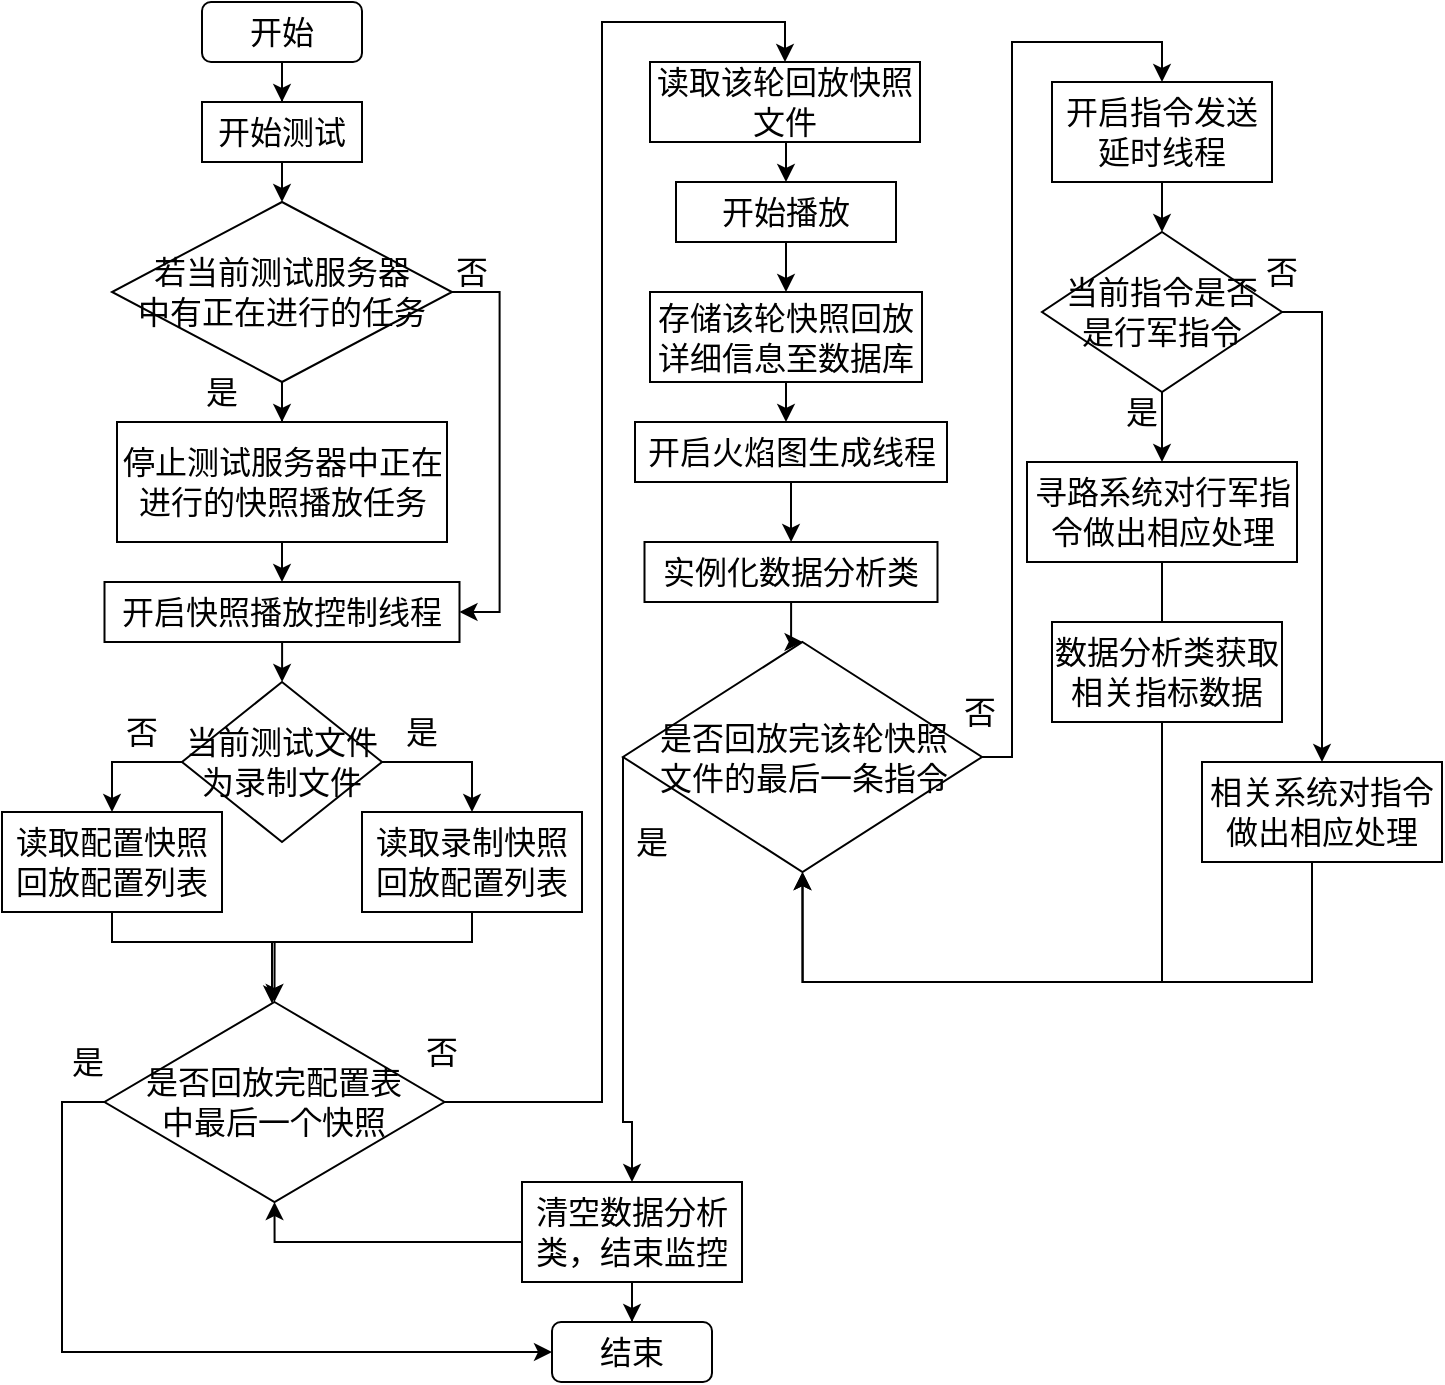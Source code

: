 <mxfile version="21.1.7" type="github">
  <diagram name="第 1 页" id="VOTizrcGuPGLZHzvORkb">
    <mxGraphModel dx="765" dy="388" grid="1" gridSize="10" guides="1" tooltips="1" connect="1" arrows="1" fold="1" page="1" pageScale="1" pageWidth="827" pageHeight="1169" math="0" shadow="0">
      <root>
        <mxCell id="0" />
        <mxCell id="1" parent="0" />
        <mxCell id="c8H1QGdXv_rYbwhzCvip-1" style="edgeStyle=orthogonalEdgeStyle;rounded=0;orthogonalLoop=1;jettySize=auto;html=1;entryX=0.5;entryY=0;entryDx=0;entryDy=0;fontSize=16;" parent="1" source="c8H1QGdXv_rYbwhzCvip-2" target="c8H1QGdXv_rYbwhzCvip-4" edge="1">
          <mxGeometry relative="1" as="geometry" />
        </mxCell>
        <mxCell id="c8H1QGdXv_rYbwhzCvip-2" value="开始" style="rounded=1;whiteSpace=wrap;html=1;fontSize=16;glass=0;strokeWidth=1;shadow=0;" parent="1" vertex="1">
          <mxGeometry x="190" y="40" width="80" height="30" as="geometry" />
        </mxCell>
        <mxCell id="c8H1QGdXv_rYbwhzCvip-3" style="edgeStyle=orthogonalEdgeStyle;rounded=0;orthogonalLoop=1;jettySize=auto;html=1;exitX=0.5;exitY=1;exitDx=0;exitDy=0;entryX=0.5;entryY=0;entryDx=0;entryDy=0;fontSize=16;" parent="1" source="c8H1QGdXv_rYbwhzCvip-4" target="c8H1QGdXv_rYbwhzCvip-46" edge="1">
          <mxGeometry relative="1" as="geometry" />
        </mxCell>
        <mxCell id="c8H1QGdXv_rYbwhzCvip-4" value="开始测试" style="rounded=0;whiteSpace=wrap;html=1;fontSize=16;" parent="1" vertex="1">
          <mxGeometry x="190" y="90" width="80" height="30" as="geometry" />
        </mxCell>
        <mxCell id="c8H1QGdXv_rYbwhzCvip-5" style="edgeStyle=orthogonalEdgeStyle;rounded=0;orthogonalLoop=1;jettySize=auto;html=1;exitX=0.5;exitY=1;exitDx=0;exitDy=0;fontSize=16;" parent="1" source="c8H1QGdXv_rYbwhzCvip-6" target="c8H1QGdXv_rYbwhzCvip-8" edge="1">
          <mxGeometry relative="1" as="geometry">
            <Array as="points">
              <mxPoint x="230" y="320" />
              <mxPoint x="230" y="320" />
            </Array>
          </mxGeometry>
        </mxCell>
        <mxCell id="c8H1QGdXv_rYbwhzCvip-6" value="停止测试服务器中正在进行的快照播放任务" style="rounded=0;whiteSpace=wrap;html=1;fontSize=16;" parent="1" vertex="1">
          <mxGeometry x="147.5" y="250" width="165" height="60" as="geometry" />
        </mxCell>
        <mxCell id="c8H1QGdXv_rYbwhzCvip-7" style="edgeStyle=orthogonalEdgeStyle;rounded=0;orthogonalLoop=1;jettySize=auto;html=1;entryX=0.5;entryY=0;entryDx=0;entryDy=0;fontSize=16;" parent="1" source="c8H1QGdXv_rYbwhzCvip-8" target="c8H1QGdXv_rYbwhzCvip-49" edge="1">
          <mxGeometry relative="1" as="geometry" />
        </mxCell>
        <mxCell id="c8H1QGdXv_rYbwhzCvip-8" value="开启快照播放控制线程" style="rounded=0;whiteSpace=wrap;html=1;fontSize=16;" parent="1" vertex="1">
          <mxGeometry x="141.25" y="330" width="177.5" height="30" as="geometry" />
        </mxCell>
        <mxCell id="c8H1QGdXv_rYbwhzCvip-9" style="edgeStyle=orthogonalEdgeStyle;rounded=0;orthogonalLoop=1;jettySize=auto;html=1;exitX=1;exitY=0.5;exitDx=0;exitDy=0;fontSize=16;entryX=0.5;entryY=0;entryDx=0;entryDy=0;" parent="1" source="c8H1QGdXv_rYbwhzCvip-10" target="c8H1QGdXv_rYbwhzCvip-14" edge="1">
          <mxGeometry relative="1" as="geometry">
            <Array as="points">
              <mxPoint x="390" y="590" />
              <mxPoint x="390" y="50" />
              <mxPoint x="482" y="50" />
            </Array>
            <mxPoint x="520" y="50" as="targetPoint" />
          </mxGeometry>
        </mxCell>
        <mxCell id="c8H1QGdXv_rYbwhzCvip-52" style="edgeStyle=orthogonalEdgeStyle;rounded=0;orthogonalLoop=1;jettySize=auto;html=1;entryX=0;entryY=0.5;entryDx=0;entryDy=0;fontSize=16;exitX=0;exitY=0.5;exitDx=0;exitDy=0;" parent="1" source="c8H1QGdXv_rYbwhzCvip-10" target="c8H1QGdXv_rYbwhzCvip-43" edge="1">
          <mxGeometry relative="1" as="geometry">
            <Array as="points">
              <mxPoint x="120" y="590" />
              <mxPoint x="120" y="715" />
            </Array>
            <mxPoint x="170" y="530" as="sourcePoint" />
          </mxGeometry>
        </mxCell>
        <mxCell id="c8H1QGdXv_rYbwhzCvip-10" value="是否回放完配置表&lt;br style=&quot;font-size: 16px;&quot;&gt;中最后一个快照" style="rhombus;whiteSpace=wrap;html=1;fontSize=16;" parent="1" vertex="1">
          <mxGeometry x="141.25" y="540" width="170" height="100" as="geometry" />
        </mxCell>
        <mxCell id="c8H1QGdXv_rYbwhzCvip-11" style="edgeStyle=orthogonalEdgeStyle;rounded=0;orthogonalLoop=1;jettySize=auto;html=1;entryX=0.5;entryY=0;entryDx=0;entryDy=0;fontSize=16;" parent="1" source="c8H1QGdXv_rYbwhzCvip-12" target="c8H1QGdXv_rYbwhzCvip-20" edge="1">
          <mxGeometry relative="1" as="geometry" />
        </mxCell>
        <mxCell id="c8H1QGdXv_rYbwhzCvip-12" value="开始播放" style="rounded=0;whiteSpace=wrap;html=1;fontSize=16;" parent="1" vertex="1">
          <mxGeometry x="427" y="130" width="110" height="30" as="geometry" />
        </mxCell>
        <mxCell id="c8H1QGdXv_rYbwhzCvip-13" style="edgeStyle=orthogonalEdgeStyle;rounded=0;orthogonalLoop=1;jettySize=auto;html=1;entryX=0.5;entryY=0;entryDx=0;entryDy=0;fontSize=16;" parent="1" source="c8H1QGdXv_rYbwhzCvip-14" target="c8H1QGdXv_rYbwhzCvip-12" edge="1">
          <mxGeometry relative="1" as="geometry">
            <Array as="points">
              <mxPoint x="475" y="80" />
              <mxPoint x="475" y="80" />
            </Array>
          </mxGeometry>
        </mxCell>
        <mxCell id="c8H1QGdXv_rYbwhzCvip-14" value="读取该轮回放快照文件" style="rounded=0;whiteSpace=wrap;html=1;fontSize=16;" parent="1" vertex="1">
          <mxGeometry x="414" y="70" width="135" height="40" as="geometry" />
        </mxCell>
        <mxCell id="c8H1QGdXv_rYbwhzCvip-15" style="edgeStyle=orthogonalEdgeStyle;rounded=0;orthogonalLoop=1;jettySize=auto;html=1;entryX=0.5;entryY=0;entryDx=0;entryDy=0;fontSize=16;" parent="1" source="c8H1QGdXv_rYbwhzCvip-16" target="c8H1QGdXv_rYbwhzCvip-10" edge="1">
          <mxGeometry relative="1" as="geometry">
            <Array as="points">
              <mxPoint x="145" y="510" />
              <mxPoint x="226" y="510" />
            </Array>
          </mxGeometry>
        </mxCell>
        <mxCell id="c8H1QGdXv_rYbwhzCvip-16" value="读取配置快照&lt;br&gt;回放配置列表" style="rounded=0;whiteSpace=wrap;html=1;fontSize=16;" parent="1" vertex="1">
          <mxGeometry x="90" y="445" width="110" height="50" as="geometry" />
        </mxCell>
        <mxCell id="c8H1QGdXv_rYbwhzCvip-17" style="edgeStyle=orthogonalEdgeStyle;rounded=0;orthogonalLoop=1;jettySize=auto;html=1;fontSize=16;" parent="1" source="c8H1QGdXv_rYbwhzCvip-18" target="c8H1QGdXv_rYbwhzCvip-10" edge="1">
          <mxGeometry relative="1" as="geometry">
            <Array as="points">
              <mxPoint x="325" y="510" />
              <mxPoint x="225" y="510" />
            </Array>
          </mxGeometry>
        </mxCell>
        <mxCell id="c8H1QGdXv_rYbwhzCvip-18" value="读取录制快照&lt;br style=&quot;font-size: 16px;&quot;&gt;回放配置列表" style="rounded=0;whiteSpace=wrap;html=1;fontSize=16;" parent="1" vertex="1">
          <mxGeometry x="270" y="445" width="110" height="50" as="geometry" />
        </mxCell>
        <mxCell id="c8H1QGdXv_rYbwhzCvip-19" style="edgeStyle=orthogonalEdgeStyle;rounded=0;orthogonalLoop=1;jettySize=auto;html=1;fontSize=16;" parent="1" source="c8H1QGdXv_rYbwhzCvip-20" target="c8H1QGdXv_rYbwhzCvip-22" edge="1">
          <mxGeometry relative="1" as="geometry">
            <Array as="points">
              <mxPoint x="475" y="280" />
              <mxPoint x="475" y="280" />
            </Array>
          </mxGeometry>
        </mxCell>
        <mxCell id="c8H1QGdXv_rYbwhzCvip-20" value="存储该轮快照回放详细信息至数据库" style="rounded=0;whiteSpace=wrap;html=1;fontSize=16;" parent="1" vertex="1">
          <mxGeometry x="414" y="185" width="136" height="45" as="geometry" />
        </mxCell>
        <mxCell id="c8H1QGdXv_rYbwhzCvip-54" style="edgeStyle=orthogonalEdgeStyle;rounded=0;orthogonalLoop=1;jettySize=auto;html=1;fontSize=16;" parent="1" source="c8H1QGdXv_rYbwhzCvip-22" target="c8H1QGdXv_rYbwhzCvip-29" edge="1">
          <mxGeometry relative="1" as="geometry" />
        </mxCell>
        <mxCell id="c8H1QGdXv_rYbwhzCvip-22" value="开启火焰图生成线程" style="rounded=0;whiteSpace=wrap;html=1;fontSize=16;" parent="1" vertex="1">
          <mxGeometry x="406.5" y="250" width="156" height="30" as="geometry" />
        </mxCell>
        <mxCell id="c8H1QGdXv_rYbwhzCvip-23" style="edgeStyle=orthogonalEdgeStyle;rounded=0;orthogonalLoop=1;jettySize=auto;html=1;entryX=0.5;entryY=0;entryDx=0;entryDy=0;exitX=1;exitY=0.5;exitDx=0;exitDy=0;fontSize=16;" parent="1" source="c8H1QGdXv_rYbwhzCvip-25" target="c8H1QGdXv_rYbwhzCvip-27" edge="1">
          <mxGeometry relative="1" as="geometry">
            <mxPoint x="550" y="420" as="sourcePoint" />
            <Array as="points">
              <mxPoint x="595" y="418" />
              <mxPoint x="595" y="60" />
              <mxPoint x="670" y="60" />
            </Array>
          </mxGeometry>
        </mxCell>
        <mxCell id="c8H1QGdXv_rYbwhzCvip-24" style="edgeStyle=orthogonalEdgeStyle;rounded=0;orthogonalLoop=1;jettySize=auto;html=1;exitX=0;exitY=0.5;exitDx=0;exitDy=0;fontSize=16;entryX=0.5;entryY=0;entryDx=0;entryDy=0;" parent="1" source="c8H1QGdXv_rYbwhzCvip-25" target="c8H1QGdXv_rYbwhzCvip-42" edge="1">
          <mxGeometry relative="1" as="geometry">
            <mxPoint x="401" y="590" as="targetPoint" />
            <Array as="points">
              <mxPoint x="401" y="600" />
            </Array>
          </mxGeometry>
        </mxCell>
        <mxCell id="c8H1QGdXv_rYbwhzCvip-25" value="是否回放完该轮快照&lt;br style=&quot;font-size: 16px;&quot;&gt;文件的最后一条指令" style="rhombus;whiteSpace=wrap;html=1;fontSize=16;" parent="1" vertex="1">
          <mxGeometry x="400.5" y="360" width="179.5" height="115" as="geometry" />
        </mxCell>
        <mxCell id="c8H1QGdXv_rYbwhzCvip-55" style="edgeStyle=orthogonalEdgeStyle;rounded=0;orthogonalLoop=1;jettySize=auto;html=1;fontSize=16;" parent="1" source="c8H1QGdXv_rYbwhzCvip-27" target="c8H1QGdXv_rYbwhzCvip-32" edge="1">
          <mxGeometry relative="1" as="geometry" />
        </mxCell>
        <mxCell id="c8H1QGdXv_rYbwhzCvip-27" value="开启指令发送延时线程" style="rounded=0;whiteSpace=wrap;html=1;fontSize=16;" parent="1" vertex="1">
          <mxGeometry x="615" y="80" width="110" height="50" as="geometry" />
        </mxCell>
        <mxCell id="c8H1QGdXv_rYbwhzCvip-53" style="edgeStyle=orthogonalEdgeStyle;rounded=0;orthogonalLoop=1;jettySize=auto;html=1;entryX=0.5;entryY=0;entryDx=0;entryDy=0;fontSize=16;" parent="1" source="c8H1QGdXv_rYbwhzCvip-29" target="c8H1QGdXv_rYbwhzCvip-25" edge="1">
          <mxGeometry relative="1" as="geometry" />
        </mxCell>
        <mxCell id="c8H1QGdXv_rYbwhzCvip-29" value="实例化数据分析类" style="rounded=0;whiteSpace=wrap;html=1;fontSize=16;" parent="1" vertex="1">
          <mxGeometry x="411.25" y="310" width="146.5" height="30" as="geometry" />
        </mxCell>
        <mxCell id="c8H1QGdXv_rYbwhzCvip-30" style="edgeStyle=orthogonalEdgeStyle;rounded=0;orthogonalLoop=1;jettySize=auto;html=1;fontSize=16;" parent="1" source="c8H1QGdXv_rYbwhzCvip-32" target="c8H1QGdXv_rYbwhzCvip-34" edge="1">
          <mxGeometry relative="1" as="geometry">
            <Array as="points">
              <mxPoint x="670" y="260" />
              <mxPoint x="670" y="260" />
            </Array>
          </mxGeometry>
        </mxCell>
        <mxCell id="c8H1QGdXv_rYbwhzCvip-31" style="edgeStyle=orthogonalEdgeStyle;rounded=0;orthogonalLoop=1;jettySize=auto;html=1;entryX=0.5;entryY=0;entryDx=0;entryDy=0;exitX=1;exitY=0.5;exitDx=0;exitDy=0;fontSize=16;" parent="1" source="c8H1QGdXv_rYbwhzCvip-32" target="c8H1QGdXv_rYbwhzCvip-50" edge="1">
          <mxGeometry relative="1" as="geometry" />
        </mxCell>
        <mxCell id="c8H1QGdXv_rYbwhzCvip-32" value="当前指令是否&lt;br style=&quot;font-size: 16px;&quot;&gt;是行军指令" style="rhombus;whiteSpace=wrap;html=1;fontSize=16;" parent="1" vertex="1">
          <mxGeometry x="610" y="155" width="120" height="80" as="geometry" />
        </mxCell>
        <mxCell id="c8H1QGdXv_rYbwhzCvip-33" style="edgeStyle=orthogonalEdgeStyle;rounded=0;orthogonalLoop=1;jettySize=auto;html=1;entryX=0.5;entryY=0;entryDx=0;entryDy=0;fontSize=16;" parent="1" source="c8H1QGdXv_rYbwhzCvip-34" target="c8H1QGdXv_rYbwhzCvip-36" edge="1">
          <mxGeometry relative="1" as="geometry">
            <Array as="points">
              <mxPoint x="670" y="285" />
              <mxPoint x="670" y="370" />
            </Array>
          </mxGeometry>
        </mxCell>
        <mxCell id="c8H1QGdXv_rYbwhzCvip-34" value="寻路系统对行军指令做出相应处理" style="rounded=0;whiteSpace=wrap;html=1;fontSize=16;" parent="1" vertex="1">
          <mxGeometry x="602.5" y="270" width="135" height="50" as="geometry" />
        </mxCell>
        <mxCell id="c8H1QGdXv_rYbwhzCvip-35" style="edgeStyle=orthogonalEdgeStyle;rounded=0;orthogonalLoop=1;jettySize=auto;html=1;fontSize=16;entryX=0.5;entryY=1;entryDx=0;entryDy=0;" parent="1" source="c8H1QGdXv_rYbwhzCvip-36" target="c8H1QGdXv_rYbwhzCvip-25" edge="1">
          <mxGeometry relative="1" as="geometry">
            <mxPoint x="470" y="480" as="targetPoint" />
            <Array as="points">
              <mxPoint x="670" y="530" />
              <mxPoint x="490" y="530" />
            </Array>
          </mxGeometry>
        </mxCell>
        <mxCell id="c8H1QGdXv_rYbwhzCvip-36" value="数据分析类获取相关指标数据" style="rounded=0;whiteSpace=wrap;html=1;fontSize=16;" parent="1" vertex="1">
          <mxGeometry x="615" y="350" width="115" height="50" as="geometry" />
        </mxCell>
        <mxCell id="c8H1QGdXv_rYbwhzCvip-41" style="edgeStyle=orthogonalEdgeStyle;rounded=0;orthogonalLoop=1;jettySize=auto;html=1;entryX=0.5;entryY=0;entryDx=0;entryDy=0;fontSize=16;" parent="1" source="c8H1QGdXv_rYbwhzCvip-42" target="c8H1QGdXv_rYbwhzCvip-43" edge="1">
          <mxGeometry relative="1" as="geometry" />
        </mxCell>
        <mxCell id="c8H1QGdXv_rYbwhzCvip-66" style="edgeStyle=orthogonalEdgeStyle;rounded=0;orthogonalLoop=1;jettySize=auto;html=1;entryX=0.5;entryY=1;entryDx=0;entryDy=0;exitX=0;exitY=0.5;exitDx=0;exitDy=0;fontSize=16;" parent="1" source="c8H1QGdXv_rYbwhzCvip-42" target="c8H1QGdXv_rYbwhzCvip-10" edge="1">
          <mxGeometry relative="1" as="geometry">
            <Array as="points">
              <mxPoint x="350" y="660" />
              <mxPoint x="226" y="660" />
            </Array>
          </mxGeometry>
        </mxCell>
        <mxCell id="c8H1QGdXv_rYbwhzCvip-42" value="清空数据分析类，结束监控" style="rounded=0;whiteSpace=wrap;html=1;fontSize=16;" parent="1" vertex="1">
          <mxGeometry x="350" y="630" width="110" height="50" as="geometry" />
        </mxCell>
        <mxCell id="c8H1QGdXv_rYbwhzCvip-43" value="结束" style="rounded=1;whiteSpace=wrap;html=1;fontSize=16;glass=0;strokeWidth=1;shadow=0;" parent="1" vertex="1">
          <mxGeometry x="365" y="700" width="80" height="30" as="geometry" />
        </mxCell>
        <mxCell id="c8H1QGdXv_rYbwhzCvip-44" style="edgeStyle=orthogonalEdgeStyle;rounded=0;orthogonalLoop=1;jettySize=auto;html=1;entryX=0.5;entryY=0;entryDx=0;entryDy=0;fontSize=16;" parent="1" source="c8H1QGdXv_rYbwhzCvip-46" target="c8H1QGdXv_rYbwhzCvip-6" edge="1">
          <mxGeometry relative="1" as="geometry" />
        </mxCell>
        <mxCell id="c8H1QGdXv_rYbwhzCvip-45" style="edgeStyle=orthogonalEdgeStyle;rounded=0;orthogonalLoop=1;jettySize=auto;html=1;exitX=1;exitY=0.5;exitDx=0;exitDy=0;entryX=1;entryY=0.5;entryDx=0;entryDy=0;fontSize=16;" parent="1" source="c8H1QGdXv_rYbwhzCvip-46" target="c8H1QGdXv_rYbwhzCvip-8" edge="1">
          <mxGeometry relative="1" as="geometry" />
        </mxCell>
        <mxCell id="c8H1QGdXv_rYbwhzCvip-46" value="若当前测试服务器&lt;br&gt;中有正在进行的任务" style="rhombus;whiteSpace=wrap;html=1;fontSize=16;" parent="1" vertex="1">
          <mxGeometry x="145" y="140" width="170" height="90" as="geometry" />
        </mxCell>
        <mxCell id="c8H1QGdXv_rYbwhzCvip-47" style="edgeStyle=orthogonalEdgeStyle;rounded=0;orthogonalLoop=1;jettySize=auto;html=1;entryX=0.5;entryY=0;entryDx=0;entryDy=0;exitX=1;exitY=0.5;exitDx=0;exitDy=0;fontSize=16;" parent="1" source="c8H1QGdXv_rYbwhzCvip-49" target="c8H1QGdXv_rYbwhzCvip-18" edge="1">
          <mxGeometry relative="1" as="geometry">
            <Array as="points">
              <mxPoint x="325" y="420" />
            </Array>
          </mxGeometry>
        </mxCell>
        <mxCell id="c8H1QGdXv_rYbwhzCvip-48" style="edgeStyle=orthogonalEdgeStyle;rounded=0;orthogonalLoop=1;jettySize=auto;html=1;entryX=0.5;entryY=0;entryDx=0;entryDy=0;exitX=0;exitY=0.5;exitDx=0;exitDy=0;fontSize=16;" parent="1" source="c8H1QGdXv_rYbwhzCvip-49" target="c8H1QGdXv_rYbwhzCvip-16" edge="1">
          <mxGeometry relative="1" as="geometry" />
        </mxCell>
        <mxCell id="c8H1QGdXv_rYbwhzCvip-49" value="当前测试文件&lt;br style=&quot;font-size: 16px;&quot;&gt;为录制文件" style="rhombus;whiteSpace=wrap;html=1;fontSize=16;" parent="1" vertex="1">
          <mxGeometry x="180" y="380" width="100" height="80" as="geometry" />
        </mxCell>
        <mxCell id="c8H1QGdXv_rYbwhzCvip-51" style="edgeStyle=orthogonalEdgeStyle;rounded=0;orthogonalLoop=1;jettySize=auto;html=1;fontSize=16;entryX=0.5;entryY=1;entryDx=0;entryDy=0;" parent="1" source="c8H1QGdXv_rYbwhzCvip-50" target="c8H1QGdXv_rYbwhzCvip-25" edge="1">
          <mxGeometry relative="1" as="geometry">
            <mxPoint x="490" y="480" as="targetPoint" />
            <Array as="points">
              <mxPoint x="745" y="530" />
              <mxPoint x="490" y="530" />
            </Array>
          </mxGeometry>
        </mxCell>
        <mxCell id="c8H1QGdXv_rYbwhzCvip-50" value="相关系统对指令做出相应处理" style="rounded=0;whiteSpace=wrap;html=1;fontSize=16;" parent="1" vertex="1">
          <mxGeometry x="690" y="420" width="120" height="50" as="geometry" />
        </mxCell>
        <mxCell id="c8H1QGdXv_rYbwhzCvip-56" value="是" style="text;html=1;strokeColor=none;fillColor=none;align=center;verticalAlign=middle;whiteSpace=wrap;rounded=0;fontSize=16;" parent="1" vertex="1">
          <mxGeometry x="170" y="220" width="60" height="30" as="geometry" />
        </mxCell>
        <mxCell id="c8H1QGdXv_rYbwhzCvip-57" value="否" style="text;html=1;strokeColor=none;fillColor=none;align=center;verticalAlign=middle;whiteSpace=wrap;rounded=0;fontSize=16;" parent="1" vertex="1">
          <mxGeometry x="295" y="160" width="60" height="30" as="geometry" />
        </mxCell>
        <mxCell id="c8H1QGdXv_rYbwhzCvip-58" value="是" style="text;html=1;strokeColor=none;fillColor=none;align=center;verticalAlign=middle;whiteSpace=wrap;rounded=0;fontSize=16;" parent="1" vertex="1">
          <mxGeometry x="270" y="390" width="60" height="30" as="geometry" />
        </mxCell>
        <mxCell id="c8H1QGdXv_rYbwhzCvip-59" value="否" style="text;html=1;strokeColor=none;fillColor=none;align=center;verticalAlign=middle;whiteSpace=wrap;rounded=0;fontSize=16;" parent="1" vertex="1">
          <mxGeometry x="130" y="390" width="60" height="30" as="geometry" />
        </mxCell>
        <mxCell id="c8H1QGdXv_rYbwhzCvip-60" value="是" style="text;html=1;strokeColor=none;fillColor=none;align=center;verticalAlign=middle;whiteSpace=wrap;rounded=0;fontSize=16;" parent="1" vertex="1">
          <mxGeometry x="102.5" y="555" width="60" height="30" as="geometry" />
        </mxCell>
        <mxCell id="c8H1QGdXv_rYbwhzCvip-61" value="否" style="text;html=1;strokeColor=none;fillColor=none;align=center;verticalAlign=middle;whiteSpace=wrap;rounded=0;fontSize=16;" parent="1" vertex="1">
          <mxGeometry x="280" y="550" width="60" height="30" as="geometry" />
        </mxCell>
        <mxCell id="c8H1QGdXv_rYbwhzCvip-62" value="是" style="text;html=1;strokeColor=none;fillColor=none;align=center;verticalAlign=middle;whiteSpace=wrap;rounded=0;fontSize=16;" parent="1" vertex="1">
          <mxGeometry x="385" y="445" width="60" height="30" as="geometry" />
        </mxCell>
        <mxCell id="c8H1QGdXv_rYbwhzCvip-63" value="否" style="text;html=1;strokeColor=none;fillColor=none;align=center;verticalAlign=middle;whiteSpace=wrap;rounded=0;fontSize=16;" parent="1" vertex="1">
          <mxGeometry x="549" y="380" width="60" height="30" as="geometry" />
        </mxCell>
        <mxCell id="c8H1QGdXv_rYbwhzCvip-64" value="是" style="text;html=1;strokeColor=none;fillColor=none;align=center;verticalAlign=middle;whiteSpace=wrap;rounded=0;fontSize=16;" parent="1" vertex="1">
          <mxGeometry x="630" y="230" width="60" height="30" as="geometry" />
        </mxCell>
        <mxCell id="c8H1QGdXv_rYbwhzCvip-65" value="否" style="text;html=1;strokeColor=none;fillColor=none;align=center;verticalAlign=middle;whiteSpace=wrap;rounded=0;fontSize=16;" parent="1" vertex="1">
          <mxGeometry x="700" y="160" width="60" height="30" as="geometry" />
        </mxCell>
      </root>
    </mxGraphModel>
  </diagram>
</mxfile>
